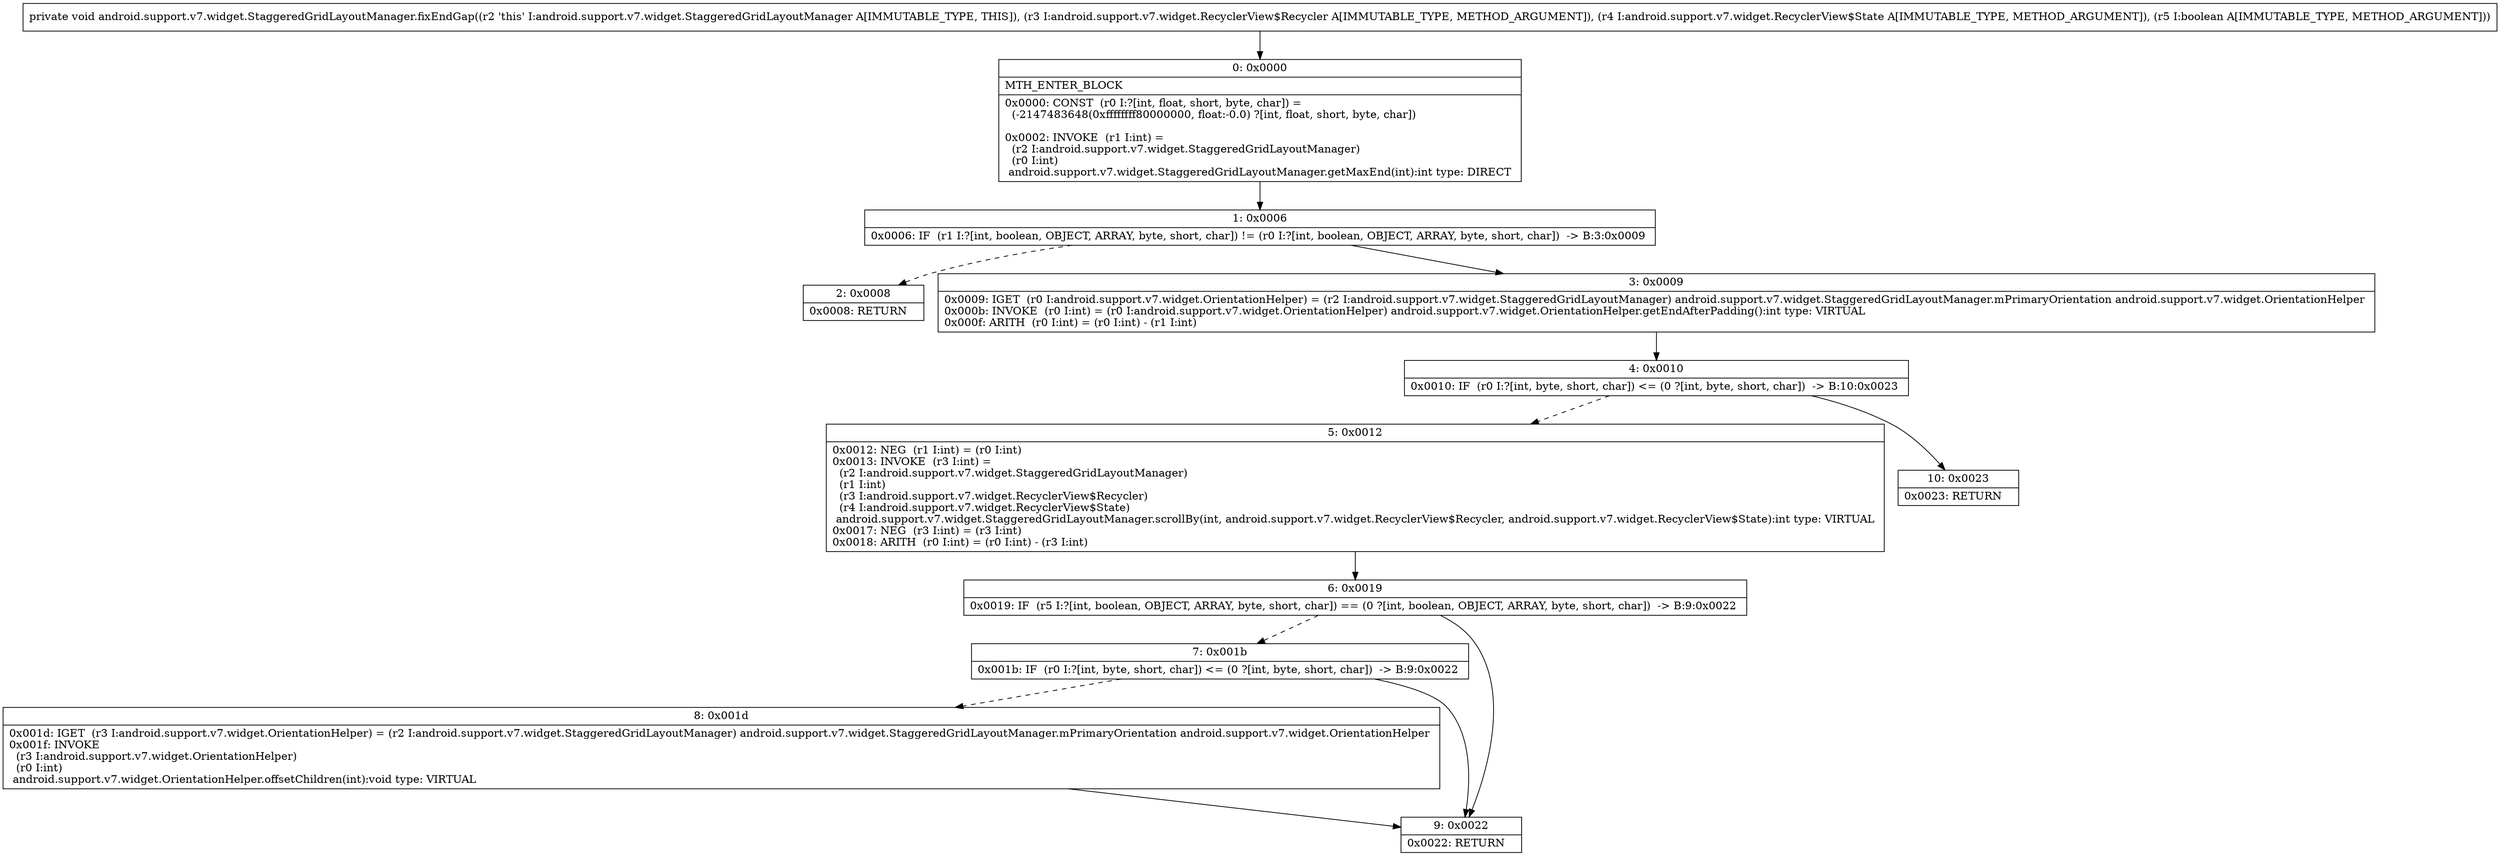 digraph "CFG forandroid.support.v7.widget.StaggeredGridLayoutManager.fixEndGap(Landroid\/support\/v7\/widget\/RecyclerView$Recycler;Landroid\/support\/v7\/widget\/RecyclerView$State;Z)V" {
Node_0 [shape=record,label="{0\:\ 0x0000|MTH_ENTER_BLOCK\l|0x0000: CONST  (r0 I:?[int, float, short, byte, char]) = \l  (\-2147483648(0xffffffff80000000, float:\-0.0) ?[int, float, short, byte, char])\l \l0x0002: INVOKE  (r1 I:int) = \l  (r2 I:android.support.v7.widget.StaggeredGridLayoutManager)\l  (r0 I:int)\l android.support.v7.widget.StaggeredGridLayoutManager.getMaxEnd(int):int type: DIRECT \l}"];
Node_1 [shape=record,label="{1\:\ 0x0006|0x0006: IF  (r1 I:?[int, boolean, OBJECT, ARRAY, byte, short, char]) != (r0 I:?[int, boolean, OBJECT, ARRAY, byte, short, char])  \-\> B:3:0x0009 \l}"];
Node_2 [shape=record,label="{2\:\ 0x0008|0x0008: RETURN   \l}"];
Node_3 [shape=record,label="{3\:\ 0x0009|0x0009: IGET  (r0 I:android.support.v7.widget.OrientationHelper) = (r2 I:android.support.v7.widget.StaggeredGridLayoutManager) android.support.v7.widget.StaggeredGridLayoutManager.mPrimaryOrientation android.support.v7.widget.OrientationHelper \l0x000b: INVOKE  (r0 I:int) = (r0 I:android.support.v7.widget.OrientationHelper) android.support.v7.widget.OrientationHelper.getEndAfterPadding():int type: VIRTUAL \l0x000f: ARITH  (r0 I:int) = (r0 I:int) \- (r1 I:int) \l}"];
Node_4 [shape=record,label="{4\:\ 0x0010|0x0010: IF  (r0 I:?[int, byte, short, char]) \<= (0 ?[int, byte, short, char])  \-\> B:10:0x0023 \l}"];
Node_5 [shape=record,label="{5\:\ 0x0012|0x0012: NEG  (r1 I:int) = (r0 I:int) \l0x0013: INVOKE  (r3 I:int) = \l  (r2 I:android.support.v7.widget.StaggeredGridLayoutManager)\l  (r1 I:int)\l  (r3 I:android.support.v7.widget.RecyclerView$Recycler)\l  (r4 I:android.support.v7.widget.RecyclerView$State)\l android.support.v7.widget.StaggeredGridLayoutManager.scrollBy(int, android.support.v7.widget.RecyclerView$Recycler, android.support.v7.widget.RecyclerView$State):int type: VIRTUAL \l0x0017: NEG  (r3 I:int) = (r3 I:int) \l0x0018: ARITH  (r0 I:int) = (r0 I:int) \- (r3 I:int) \l}"];
Node_6 [shape=record,label="{6\:\ 0x0019|0x0019: IF  (r5 I:?[int, boolean, OBJECT, ARRAY, byte, short, char]) == (0 ?[int, boolean, OBJECT, ARRAY, byte, short, char])  \-\> B:9:0x0022 \l}"];
Node_7 [shape=record,label="{7\:\ 0x001b|0x001b: IF  (r0 I:?[int, byte, short, char]) \<= (0 ?[int, byte, short, char])  \-\> B:9:0x0022 \l}"];
Node_8 [shape=record,label="{8\:\ 0x001d|0x001d: IGET  (r3 I:android.support.v7.widget.OrientationHelper) = (r2 I:android.support.v7.widget.StaggeredGridLayoutManager) android.support.v7.widget.StaggeredGridLayoutManager.mPrimaryOrientation android.support.v7.widget.OrientationHelper \l0x001f: INVOKE  \l  (r3 I:android.support.v7.widget.OrientationHelper)\l  (r0 I:int)\l android.support.v7.widget.OrientationHelper.offsetChildren(int):void type: VIRTUAL \l}"];
Node_9 [shape=record,label="{9\:\ 0x0022|0x0022: RETURN   \l}"];
Node_10 [shape=record,label="{10\:\ 0x0023|0x0023: RETURN   \l}"];
MethodNode[shape=record,label="{private void android.support.v7.widget.StaggeredGridLayoutManager.fixEndGap((r2 'this' I:android.support.v7.widget.StaggeredGridLayoutManager A[IMMUTABLE_TYPE, THIS]), (r3 I:android.support.v7.widget.RecyclerView$Recycler A[IMMUTABLE_TYPE, METHOD_ARGUMENT]), (r4 I:android.support.v7.widget.RecyclerView$State A[IMMUTABLE_TYPE, METHOD_ARGUMENT]), (r5 I:boolean A[IMMUTABLE_TYPE, METHOD_ARGUMENT])) }"];
MethodNode -> Node_0;
Node_0 -> Node_1;
Node_1 -> Node_2[style=dashed];
Node_1 -> Node_3;
Node_3 -> Node_4;
Node_4 -> Node_5[style=dashed];
Node_4 -> Node_10;
Node_5 -> Node_6;
Node_6 -> Node_7[style=dashed];
Node_6 -> Node_9;
Node_7 -> Node_8[style=dashed];
Node_7 -> Node_9;
Node_8 -> Node_9;
}

